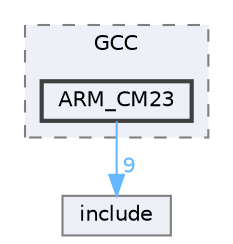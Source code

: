 digraph "D:/Projects/Raspberrypi_pico/pico_freertos_final/freertos_pico2/pico_freertos/FreeRTOS-Kernel/portable/ARMv8M/non_secure/portable/GCC/ARM_CM23"
{
 // LATEX_PDF_SIZE
  bgcolor="transparent";
  edge [fontname=Helvetica,fontsize=10,labelfontname=Helvetica,labelfontsize=10];
  node [fontname=Helvetica,fontsize=10,shape=box,height=0.2,width=0.4];
  compound=true
  subgraph clusterdir_bed770a68c62af579330836600d13b4d {
    graph [ bgcolor="#edf0f7", pencolor="grey50", label="GCC", fontname=Helvetica,fontsize=10 style="filled,dashed", URL="dir_bed770a68c62af579330836600d13b4d.html",tooltip=""]
  dir_3f7d2e6908366dd1641a54ffece62ddc [label="ARM_CM23", fillcolor="#edf0f7", color="grey25", style="filled,bold", URL="dir_3f7d2e6908366dd1641a54ffece62ddc.html",tooltip=""];
  }
  dir_c69ece34c3f150cb2c6f1098178b172a [label="include", fillcolor="#edf0f7", color="grey50", style="filled", URL="dir_c69ece34c3f150cb2c6f1098178b172a.html",tooltip=""];
  dir_3f7d2e6908366dd1641a54ffece62ddc->dir_c69ece34c3f150cb2c6f1098178b172a [headlabel="9", labeldistance=1.5 headhref="dir_000021_000125.html" href="dir_000021_000125.html" color="steelblue1" fontcolor="steelblue1"];
}
